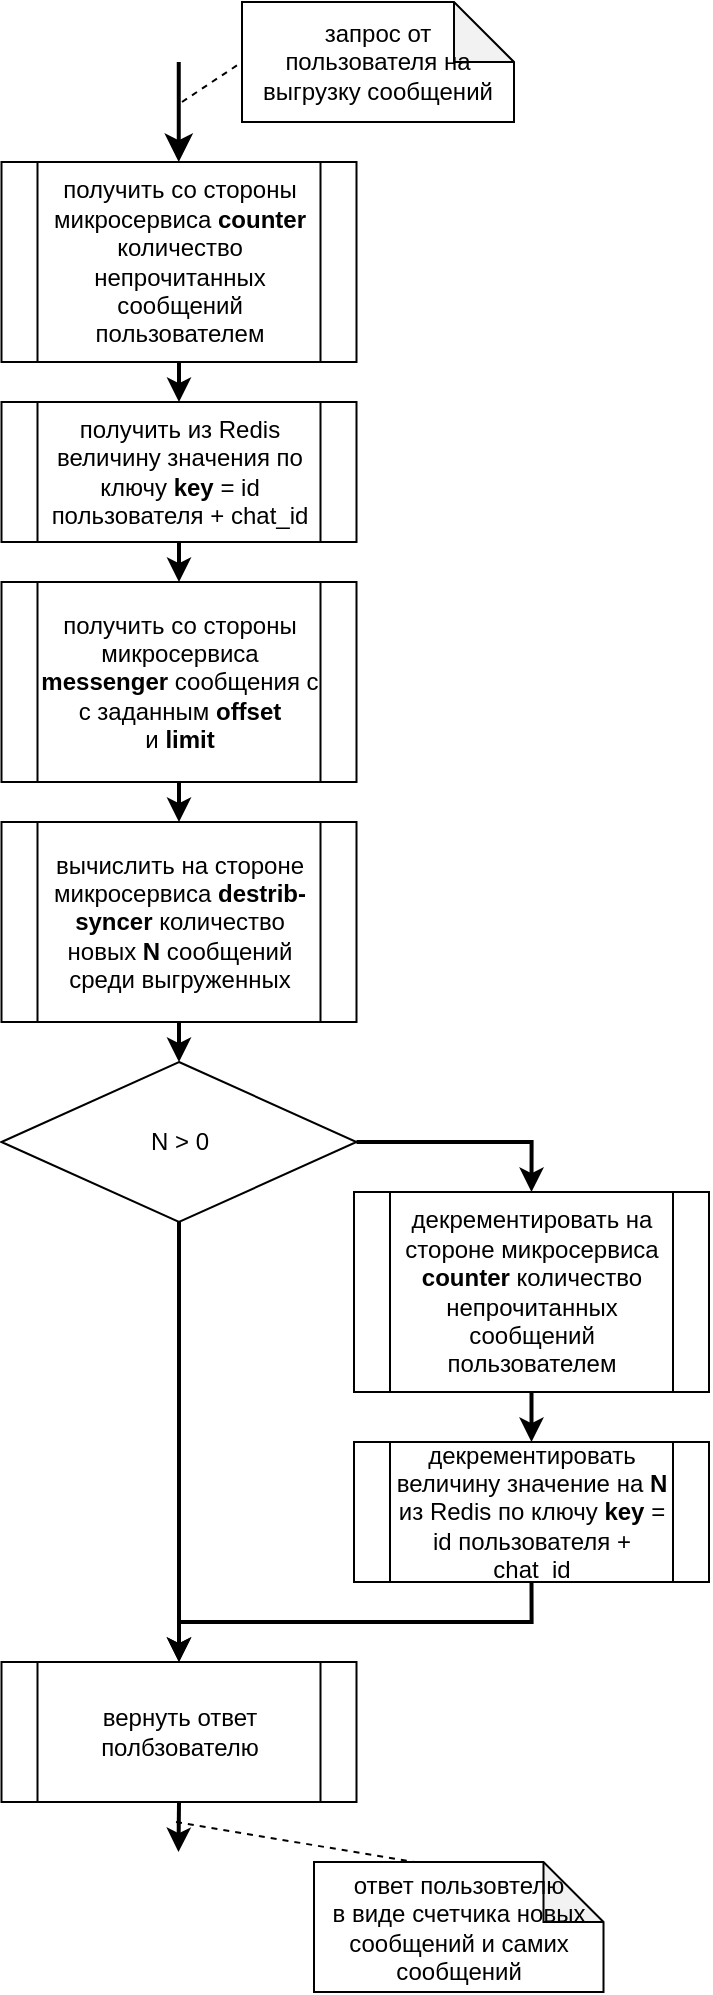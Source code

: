 <mxfile version="13.0.3" type="device"><diagram id="C5RBs43oDa-KdzZeNtuy" name="Page-1"><mxGraphModel dx="1185" dy="703" grid="1" gridSize="10" guides="1" tooltips="1" connect="1" arrows="1" fold="1" page="1" pageScale="1" pageWidth="827" pageHeight="1169" math="1" shadow="0"><root><mxCell id="WIyWlLk6GJQsqaUBKTNV-0"/><mxCell id="WIyWlLk6GJQsqaUBKTNV-1" parent="WIyWlLk6GJQsqaUBKTNV-0"/><mxCell id="Ziw6U4ubk1HarNR5fG7L-1" value="" style="rounded=0;html=1;jettySize=auto;orthogonalLoop=1;fontSize=11;endArrow=classic;endFill=1;endSize=8;strokeWidth=2;shadow=0;labelBackgroundColor=none;edgeStyle=orthogonalEdgeStyle;" parent="WIyWlLk6GJQsqaUBKTNV-1" edge="1"><mxGeometry relative="1" as="geometry"><mxPoint x="442.38" y="50" as="sourcePoint"/><mxPoint x="442.38" y="100" as="targetPoint"/></mxGeometry></mxCell><mxCell id="Ziw6U4ubk1HarNR5fG7L-5" value="запрос от &lt;br&gt;пользователя на&lt;br&gt;выгрузку сообщений" style="shape=note;whiteSpace=wrap;html=1;backgroundOutline=1;darkOpacity=0.05;" parent="WIyWlLk6GJQsqaUBKTNV-1" vertex="1"><mxGeometry x="474" y="20" width="136" height="60" as="geometry"/></mxCell><mxCell id="Ziw6U4ubk1HarNR5fG7L-6" value="" style="endArrow=none;dashed=1;html=1;entryX=0;entryY=0.5;entryDx=0;entryDy=0;entryPerimeter=0;" parent="WIyWlLk6GJQsqaUBKTNV-1" target="Ziw6U4ubk1HarNR5fG7L-5" edge="1"><mxGeometry width="50" height="50" relative="1" as="geometry"><mxPoint x="444" y="70" as="sourcePoint"/><mxPoint x="504" y="70" as="targetPoint"/></mxGeometry></mxCell><mxCell id="EBVDPnOzCYrhYdXYFZAa-17" style="edgeStyle=orthogonalEdgeStyle;rounded=0;orthogonalLoop=1;jettySize=auto;html=1;exitX=0.5;exitY=1;exitDx=0;exitDy=0;entryX=0.5;entryY=0;entryDx=0;entryDy=0;endArrow=classic;endFill=1;strokeWidth=2;" parent="WIyWlLk6GJQsqaUBKTNV-1" source="EBVDPnOzCYrhYdXYFZAa-0" target="EBVDPnOzCYrhYdXYFZAa-4" edge="1"><mxGeometry relative="1" as="geometry"><mxPoint x="442.75" y="229" as="targetPoint"/></mxGeometry></mxCell><mxCell id="EBVDPnOzCYrhYdXYFZAa-0" value="получить со стороны микросервиса &lt;b&gt;counter&lt;/b&gt; количество непрочитанных сообщений пользователем" style="shape=process;whiteSpace=wrap;html=1;backgroundOutline=1;fillColor=none;" parent="WIyWlLk6GJQsqaUBKTNV-1" vertex="1"><mxGeometry x="353.75" y="100" width="177.5" height="100" as="geometry"/></mxCell><mxCell id="w4lou4ub-vDLzEIerJFQ-1" style="edgeStyle=orthogonalEdgeStyle;rounded=0;orthogonalLoop=1;jettySize=auto;html=1;exitX=0.5;exitY=1;exitDx=0;exitDy=0;entryX=0.5;entryY=0;entryDx=0;entryDy=0;strokeWidth=2;" edge="1" parent="WIyWlLk6GJQsqaUBKTNV-1" source="EBVDPnOzCYrhYdXYFZAa-4" target="w4lou4ub-vDLzEIerJFQ-0"><mxGeometry relative="1" as="geometry"/></mxCell><mxCell id="EBVDPnOzCYrhYdXYFZAa-4" value="получить из Redis величину значения по ключу&amp;nbsp;&lt;b&gt;key &lt;/b&gt;= id пользователя + chat_id" style="shape=process;whiteSpace=wrap;html=1;backgroundOutline=1;fillColor=none;" parent="WIyWlLk6GJQsqaUBKTNV-1" vertex="1"><mxGeometry x="353.75" y="220" width="177.5" height="70" as="geometry"/></mxCell><mxCell id="EBVDPnOzCYrhYdXYFZAa-19" style="edgeStyle=orthogonalEdgeStyle;rounded=0;orthogonalLoop=1;jettySize=auto;html=1;exitX=0.5;exitY=1;exitDx=0;exitDy=0;endArrow=classic;endFill=1;strokeWidth=2;" parent="WIyWlLk6GJQsqaUBKTNV-1" source="EBVDPnOzCYrhYdXYFZAa-10" edge="1"><mxGeometry relative="1" as="geometry"><mxPoint x="442.25" y="945" as="targetPoint"/></mxGeometry></mxCell><mxCell id="EBVDPnOzCYrhYdXYFZAa-10" value="вернуть ответ полбзователю" style="shape=process;whiteSpace=wrap;html=1;backgroundOutline=1;fillColor=none;" parent="WIyWlLk6GJQsqaUBKTNV-1" vertex="1"><mxGeometry x="353.75" y="850" width="177.5" height="70" as="geometry"/></mxCell><mxCell id="EBVDPnOzCYrhYdXYFZAa-18" value="ответ пользовтелю&lt;br&gt;в виде счетчика новых сообщений и самих сообщений" style="shape=note;whiteSpace=wrap;html=1;backgroundOutline=1;darkOpacity=0.05;" parent="WIyWlLk6GJQsqaUBKTNV-1" vertex="1"><mxGeometry x="510" y="950" width="144.75" height="65" as="geometry"/></mxCell><mxCell id="EBVDPnOzCYrhYdXYFZAa-20" value="" style="endArrow=none;dashed=1;html=1;strokeWidth=1;entryX=0;entryY=0;entryDx=50;entryDy=0;entryPerimeter=0;" parent="WIyWlLk6GJQsqaUBKTNV-1" target="EBVDPnOzCYrhYdXYFZAa-18" edge="1"><mxGeometry width="50" height="50" relative="1" as="geometry"><mxPoint x="441" y="930" as="sourcePoint"/><mxPoint x="401.25" y="755" as="targetPoint"/></mxGeometry></mxCell><mxCell id="w4lou4ub-vDLzEIerJFQ-4" style="edgeStyle=orthogonalEdgeStyle;rounded=0;orthogonalLoop=1;jettySize=auto;html=1;exitX=0.5;exitY=1;exitDx=0;exitDy=0;entryX=0.5;entryY=0;entryDx=0;entryDy=0;strokeWidth=2;" edge="1" parent="WIyWlLk6GJQsqaUBKTNV-1" source="w4lou4ub-vDLzEIerJFQ-0" target="w4lou4ub-vDLzEIerJFQ-3"><mxGeometry relative="1" as="geometry"/></mxCell><mxCell id="w4lou4ub-vDLzEIerJFQ-0" value="получить со стороны микросервиса &lt;b&gt;messenger&lt;/b&gt;&amp;nbsp;сообщения с с заданным &lt;b&gt;offset&lt;br&gt;&lt;/b&gt;и &lt;b&gt;limit&lt;/b&gt;" style="shape=process;whiteSpace=wrap;html=1;backgroundOutline=1;fillColor=none;" vertex="1" parent="WIyWlLk6GJQsqaUBKTNV-1"><mxGeometry x="353.75" y="310" width="177.5" height="100" as="geometry"/></mxCell><mxCell id="w4lou4ub-vDLzEIerJFQ-6" style="edgeStyle=orthogonalEdgeStyle;rounded=0;orthogonalLoop=1;jettySize=auto;html=1;exitX=0.5;exitY=1;exitDx=0;exitDy=0;entryX=0.5;entryY=0;entryDx=0;entryDy=0;strokeWidth=2;" edge="1" parent="WIyWlLk6GJQsqaUBKTNV-1" source="w4lou4ub-vDLzEIerJFQ-3" target="w4lou4ub-vDLzEIerJFQ-5"><mxGeometry relative="1" as="geometry"/></mxCell><mxCell id="w4lou4ub-vDLzEIerJFQ-3" value="вычислить на стороне микросервиса &lt;b&gt;destrib-syncer &lt;/b&gt;количество новых &lt;b&gt;N &lt;/b&gt;сообщений среди выгруженных" style="shape=process;whiteSpace=wrap;html=1;backgroundOutline=1;fillColor=none;" vertex="1" parent="WIyWlLk6GJQsqaUBKTNV-1"><mxGeometry x="353.75" y="430" width="177.5" height="100" as="geometry"/></mxCell><mxCell id="w4lou4ub-vDLzEIerJFQ-9" style="edgeStyle=orthogonalEdgeStyle;rounded=0;orthogonalLoop=1;jettySize=auto;html=1;exitX=1;exitY=0.5;exitDx=0;exitDy=0;entryX=0.5;entryY=0;entryDx=0;entryDy=0;strokeWidth=2;" edge="1" parent="WIyWlLk6GJQsqaUBKTNV-1" source="w4lou4ub-vDLzEIerJFQ-5" target="w4lou4ub-vDLzEIerJFQ-7"><mxGeometry relative="1" as="geometry"/></mxCell><mxCell id="w4lou4ub-vDLzEIerJFQ-11" style="edgeStyle=orthogonalEdgeStyle;rounded=0;orthogonalLoop=1;jettySize=auto;html=1;exitX=0.5;exitY=1;exitDx=0;exitDy=0;entryX=0.5;entryY=0;entryDx=0;entryDy=0;strokeWidth=2;" edge="1" parent="WIyWlLk6GJQsqaUBKTNV-1" source="w4lou4ub-vDLzEIerJFQ-5" target="EBVDPnOzCYrhYdXYFZAa-10"><mxGeometry relative="1" as="geometry"/></mxCell><mxCell id="w4lou4ub-vDLzEIerJFQ-5" value="N &amp;gt; 0" style="rhombus;whiteSpace=wrap;html=1;" vertex="1" parent="WIyWlLk6GJQsqaUBKTNV-1"><mxGeometry x="353.75" y="550" width="177.5" height="80" as="geometry"/></mxCell><mxCell id="w4lou4ub-vDLzEIerJFQ-10" style="edgeStyle=orthogonalEdgeStyle;rounded=0;orthogonalLoop=1;jettySize=auto;html=1;exitX=0.5;exitY=1;exitDx=0;exitDy=0;entryX=0.5;entryY=0;entryDx=0;entryDy=0;strokeWidth=2;" edge="1" parent="WIyWlLk6GJQsqaUBKTNV-1" source="w4lou4ub-vDLzEIerJFQ-7" target="w4lou4ub-vDLzEIerJFQ-8"><mxGeometry relative="1" as="geometry"/></mxCell><mxCell id="w4lou4ub-vDLzEIerJFQ-7" value="декрементировать на стороне микросервиса &lt;b&gt;counter&lt;/b&gt; количество непрочитанных сообщений пользователем" style="shape=process;whiteSpace=wrap;html=1;backgroundOutline=1;fillColor=none;" vertex="1" parent="WIyWlLk6GJQsqaUBKTNV-1"><mxGeometry x="530" y="615" width="177.5" height="100" as="geometry"/></mxCell><mxCell id="w4lou4ub-vDLzEIerJFQ-12" style="edgeStyle=orthogonalEdgeStyle;rounded=0;orthogonalLoop=1;jettySize=auto;html=1;exitX=0.5;exitY=1;exitDx=0;exitDy=0;entryX=0.5;entryY=0;entryDx=0;entryDy=0;strokeWidth=2;" edge="1" parent="WIyWlLk6GJQsqaUBKTNV-1" source="w4lou4ub-vDLzEIerJFQ-8" target="EBVDPnOzCYrhYdXYFZAa-10"><mxGeometry relative="1" as="geometry"/></mxCell><mxCell id="w4lou4ub-vDLzEIerJFQ-8" value="декрементировать величину значение на &lt;b&gt;N&lt;/b&gt; из Redis по ключу&amp;nbsp;&lt;b&gt;key &lt;/b&gt;= id пользователя + chat_id" style="shape=process;whiteSpace=wrap;html=1;backgroundOutline=1;fillColor=none;" vertex="1" parent="WIyWlLk6GJQsqaUBKTNV-1"><mxGeometry x="530" y="740" width="177.5" height="70" as="geometry"/></mxCell></root></mxGraphModel></diagram></mxfile>